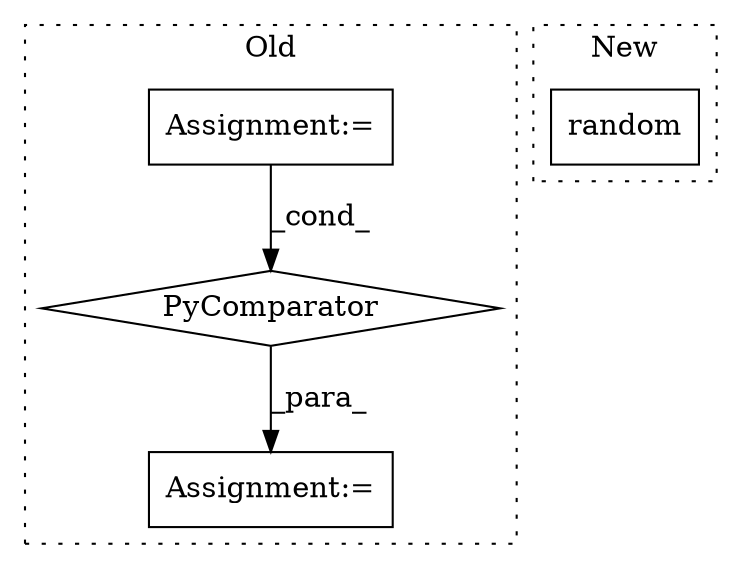 digraph G {
subgraph cluster0 {
1 [label="PyComparator" a="113" s="1307" l="22" shape="diamond"];
3 [label="Assignment:=" a="7" s="1202" l="12" shape="box"];
4 [label="Assignment:=" a="7" s="573" l="1" shape="box"];
label = "Old";
style="dotted";
}
subgraph cluster1 {
2 [label="random" a="32" s="742" l="8" shape="box"];
label = "New";
style="dotted";
}
1 -> 3 [label="_para_"];
4 -> 1 [label="_cond_"];
}
